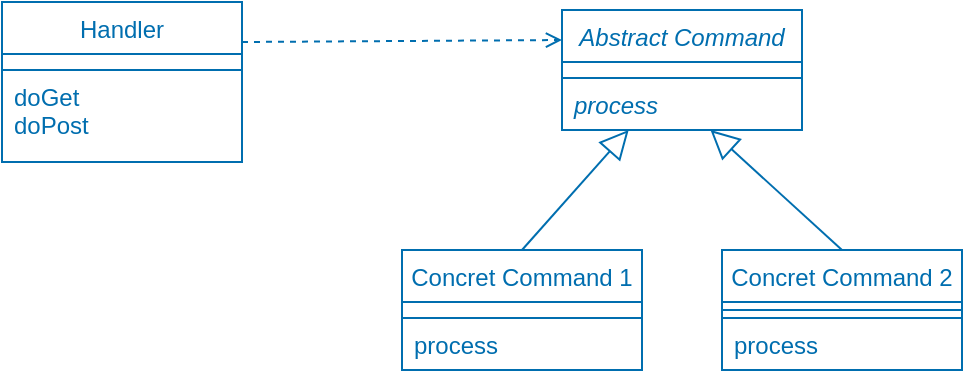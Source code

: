 <mxfile>
    <diagram id="ODCt1abApR_POe7beyjo" name="Page-1">
        <mxGraphModel dx="590" dy="544" grid="1" gridSize="10" guides="1" tooltips="1" connect="1" arrows="1" fold="1" page="1" pageScale="1" pageWidth="850" pageHeight="1100" math="0" shadow="0">
            <root>
                <mxCell id="0"/>
                <mxCell id="1" parent="0"/>
                <mxCell id="2" value="Handler" style="swimlane;fontStyle=0;align=center;verticalAlign=top;childLayout=stackLayout;horizontal=1;startSize=26;horizontalStack=0;resizeParent=1;resizeParentMax=0;resizeLast=0;collapsible=1;marginBottom=0;fillColor=none;fontColor=#006EAF;strokeColor=#006EAF;" vertex="1" parent="1">
                    <mxGeometry x="40" y="40" width="120" height="80" as="geometry"/>
                </mxCell>
                <mxCell id="4" value="" style="line;strokeWidth=1;fillColor=none;align=left;verticalAlign=middle;spacingTop=-1;spacingLeft=3;spacingRight=3;rotatable=0;labelPosition=right;points=[];portConstraint=eastwest;strokeColor=none;fontColor=#006EAF;" vertex="1" parent="2">
                    <mxGeometry y="26" width="120" height="8" as="geometry"/>
                </mxCell>
                <mxCell id="5" value="doGet&#10;doPost" style="text;strokeColor=#006EAF;fillColor=none;align=left;verticalAlign=top;spacingLeft=4;spacingRight=4;overflow=hidden;rotatable=0;points=[[0,0.5],[1,0.5]];portConstraint=eastwest;fontColor=#006EAF;" vertex="1" parent="2">
                    <mxGeometry y="34" width="120" height="46" as="geometry"/>
                </mxCell>
                <mxCell id="6" value="Abstract Command" style="swimlane;fontStyle=2;align=center;verticalAlign=top;childLayout=stackLayout;horizontal=1;startSize=26;horizontalStack=0;resizeParent=1;resizeParentMax=0;resizeLast=0;collapsible=1;marginBottom=0;fillColor=none;fontColor=#006EAF;strokeColor=#006EAF;" vertex="1" parent="1">
                    <mxGeometry x="320" y="44" width="120" height="60" as="geometry"/>
                </mxCell>
                <mxCell id="7" value="" style="line;strokeWidth=1;fillColor=none;align=left;verticalAlign=middle;spacingTop=-1;spacingLeft=3;spacingRight=3;rotatable=0;labelPosition=right;points=[];portConstraint=eastwest;strokeColor=none;fontColor=#006EAF;" vertex="1" parent="6">
                    <mxGeometry y="26" width="120" height="8" as="geometry"/>
                </mxCell>
                <mxCell id="8" value="process" style="text;strokeColor=#006EAF;fillColor=none;align=left;verticalAlign=top;spacingLeft=4;spacingRight=4;overflow=hidden;rotatable=0;points=[[0,0.5],[1,0.5]];portConstraint=eastwest;fontStyle=2;fontColor=#006EAF;" vertex="1" parent="6">
                    <mxGeometry y="34" width="120" height="26" as="geometry"/>
                </mxCell>
                <mxCell id="9" value="Concret Command 1" style="swimlane;fontStyle=0;align=center;verticalAlign=top;childLayout=stackLayout;horizontal=1;startSize=26;horizontalStack=0;resizeParent=1;resizeParentMax=0;resizeLast=0;collapsible=1;marginBottom=0;fillColor=none;fontColor=#006EAF;strokeColor=#006EAF;" vertex="1" parent="1">
                    <mxGeometry x="240" y="164" width="120" height="60" as="geometry"/>
                </mxCell>
                <mxCell id="10" value="" style="line;strokeWidth=1;fillColor=none;align=left;verticalAlign=middle;spacingTop=-1;spacingLeft=3;spacingRight=3;rotatable=0;labelPosition=right;points=[];portConstraint=eastwest;strokeColor=none;fontColor=#006EAF;" vertex="1" parent="9">
                    <mxGeometry y="26" width="120" height="8" as="geometry"/>
                </mxCell>
                <mxCell id="11" value="process" style="text;strokeColor=#006EAF;fillColor=none;align=left;verticalAlign=top;spacingLeft=4;spacingRight=4;overflow=hidden;rotatable=0;points=[[0,0.5],[1,0.5]];portConstraint=eastwest;fontColor=#006EAF;" vertex="1" parent="9">
                    <mxGeometry y="34" width="120" height="26" as="geometry"/>
                </mxCell>
                <mxCell id="12" value="Concret Command 2" style="swimlane;fontStyle=0;align=center;verticalAlign=top;childLayout=stackLayout;horizontal=1;startSize=26;horizontalStack=0;resizeParent=1;resizeParentMax=0;resizeLast=0;collapsible=1;marginBottom=0;fillColor=none;fontColor=#006EAF;strokeColor=#006EAF;" vertex="1" parent="1">
                    <mxGeometry x="400" y="164" width="120" height="60" as="geometry"/>
                </mxCell>
                <mxCell id="13" value="" style="line;strokeWidth=1;fillColor=none;align=left;verticalAlign=middle;spacingTop=-1;spacingLeft=3;spacingRight=3;rotatable=0;labelPosition=right;points=[];portConstraint=eastwest;strokeColor=#006EAF;fontColor=#006EAF;" vertex="1" parent="12">
                    <mxGeometry y="26" width="120" height="8" as="geometry"/>
                </mxCell>
                <mxCell id="14" value="process" style="text;strokeColor=#006EAF;fillColor=none;align=left;verticalAlign=top;spacingLeft=4;spacingRight=4;overflow=hidden;rotatable=0;points=[[0,0.5],[1,0.5]];portConstraint=eastwest;fontColor=#006EAF;" vertex="1" parent="12">
                    <mxGeometry y="34" width="120" height="26" as="geometry"/>
                </mxCell>
                <mxCell id="15" value="" style="edgeStyle=none;html=1;endSize=12;endArrow=block;endFill=0;exitX=0.5;exitY=0;exitDx=0;exitDy=0;fontColor=#006EAF;fillColor=#1ba1e2;strokeColor=#006EAF;" edge="1" parent="1" source="9" target="6">
                    <mxGeometry width="160" relative="1" as="geometry">
                        <mxPoint x="180" y="314" as="sourcePoint"/>
                        <mxPoint x="340" y="314" as="targetPoint"/>
                    </mxGeometry>
                </mxCell>
                <mxCell id="16" value="" style="edgeStyle=none;html=1;endSize=12;endArrow=block;endFill=0;exitX=0.5;exitY=0;exitDx=0;exitDy=0;fontColor=#006EAF;fillColor=#1ba1e2;strokeColor=#006EAF;" edge="1" parent="1" source="12" target="8">
                    <mxGeometry width="160" relative="1" as="geometry">
                        <mxPoint x="310" y="174" as="sourcePoint"/>
                        <mxPoint x="363.333" y="114" as="targetPoint"/>
                    </mxGeometry>
                </mxCell>
                <mxCell id="17" value="" style="endArrow=open;html=1;rounded=0;align=center;verticalAlign=bottom;dashed=1;endFill=0;labelBackgroundColor=none;exitX=1;exitY=0.25;exitDx=0;exitDy=0;entryX=0;entryY=0.25;entryDx=0;entryDy=0;fontColor=#006EAF;fillColor=#1ba1e2;strokeColor=#006EAF;" edge="1" parent="1" source="2" target="6">
                    <mxGeometry relative="1" as="geometry">
                        <mxPoint x="160" y="80" as="sourcePoint"/>
                        <mxPoint x="320" y="80" as="targetPoint"/>
                    </mxGeometry>
                </mxCell>
                <mxCell id="18" value="" style="resizable=0;html=1;align=center;verticalAlign=top;labelBackgroundColor=none;" connectable="0" vertex="1" parent="17">
                    <mxGeometry relative="1" as="geometry"/>
                </mxCell>
            </root>
        </mxGraphModel>
    </diagram>
</mxfile>